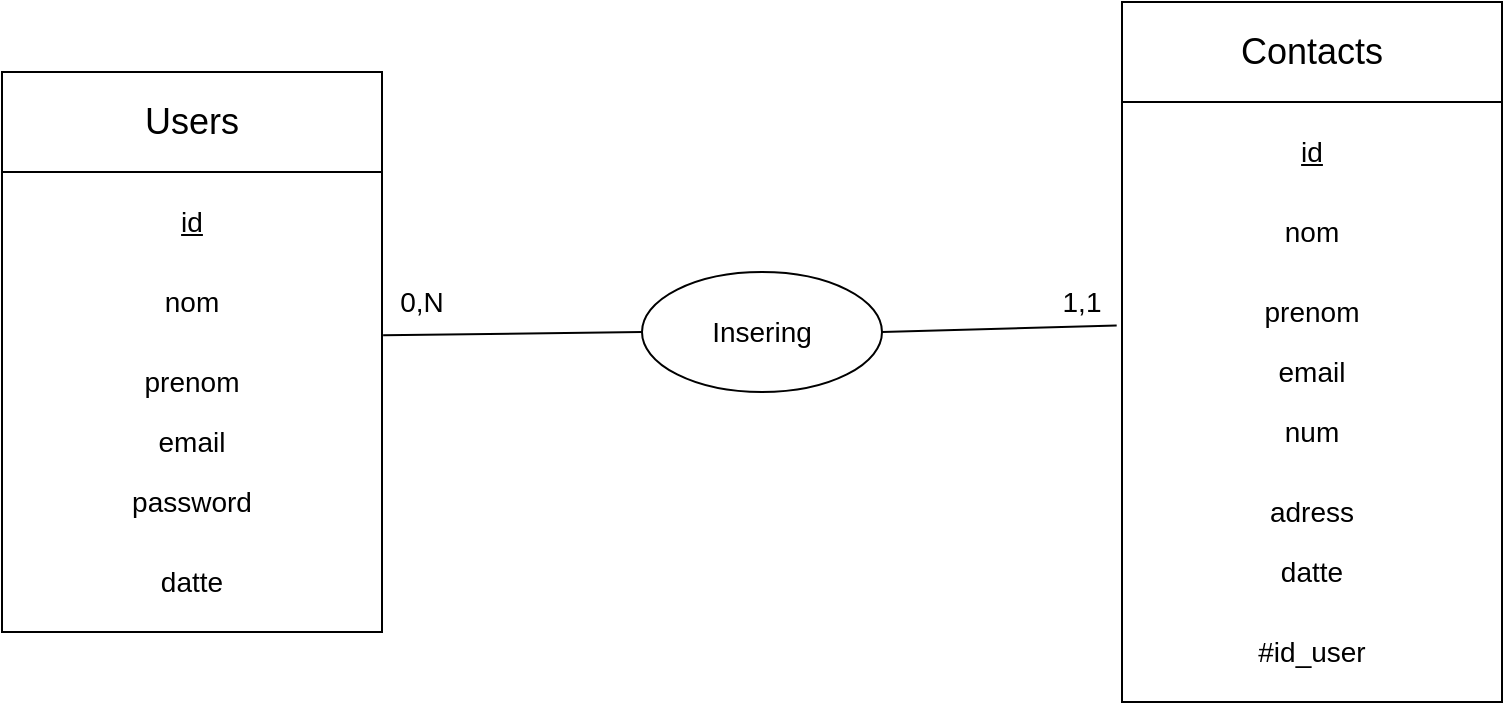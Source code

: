 <mxfile>
    <diagram id="IRUhA6n4_VNdJw2MIJAd" name="Page-1">
        <mxGraphModel dx="1053" dy="776" grid="1" gridSize="10" guides="1" tooltips="1" connect="1" arrows="1" fold="1" page="1" pageScale="1" pageWidth="850" pageHeight="1100" math="0" shadow="0">
            <root>
                <mxCell id="0"/>
                <mxCell id="1" parent="0"/>
                <mxCell id="25" value="" style="rounded=0;whiteSpace=wrap;html=1;" vertex="1" parent="1">
                    <mxGeometry x="100" y="160" width="190" height="280" as="geometry"/>
                </mxCell>
                <mxCell id="26" value="" style="endArrow=none;html=1;" edge="1" parent="1" target="25">
                    <mxGeometry width="50" height="50" relative="1" as="geometry">
                        <mxPoint x="100" y="210" as="sourcePoint"/>
                        <mxPoint x="200" y="210" as="targetPoint"/>
                        <Array as="points">
                            <mxPoint x="290" y="210"/>
                        </Array>
                    </mxGeometry>
                </mxCell>
                <mxCell id="27" value="&lt;font style=&quot;font-size: 18px;&quot;&gt;Users&lt;/font&gt;" style="text;html=1;strokeColor=none;fillColor=none;align=center;verticalAlign=middle;whiteSpace=wrap;rounded=0;" vertex="1" parent="1">
                    <mxGeometry x="125" y="160" width="140" height="50" as="geometry"/>
                </mxCell>
                <mxCell id="28" value="&lt;font style=&quot;font-size: 14px;&quot;&gt;&lt;u&gt;id&lt;/u&gt;&lt;/font&gt;" style="text;html=1;strokeColor=none;fillColor=none;align=center;verticalAlign=middle;whiteSpace=wrap;rounded=0;" vertex="1" parent="1">
                    <mxGeometry x="165" y="220" width="60" height="30" as="geometry"/>
                </mxCell>
                <mxCell id="29" value="&lt;font style=&quot;font-size: 14px;&quot;&gt;nom&lt;/font&gt;" style="text;html=1;strokeColor=none;fillColor=none;align=center;verticalAlign=middle;whiteSpace=wrap;rounded=0;" vertex="1" parent="1">
                    <mxGeometry x="165" y="260" width="60" height="30" as="geometry"/>
                </mxCell>
                <mxCell id="30" value="&lt;font style=&quot;font-size: 14px;&quot;&gt;prenom&lt;/font&gt;" style="text;html=1;strokeColor=none;fillColor=none;align=center;verticalAlign=middle;whiteSpace=wrap;rounded=0;" vertex="1" parent="1">
                    <mxGeometry x="165" y="300" width="60" height="30" as="geometry"/>
                </mxCell>
                <mxCell id="31" value="&lt;font style=&quot;font-size: 14px;&quot;&gt;email&lt;/font&gt;" style="text;html=1;strokeColor=none;fillColor=none;align=center;verticalAlign=middle;whiteSpace=wrap;rounded=0;" vertex="1" parent="1">
                    <mxGeometry x="165" y="330" width="60" height="30" as="geometry"/>
                </mxCell>
                <mxCell id="32" value="&lt;font style=&quot;font-size: 14px;&quot;&gt;password&lt;/font&gt;" style="text;html=1;strokeColor=none;fillColor=none;align=center;verticalAlign=middle;whiteSpace=wrap;rounded=0;" vertex="1" parent="1">
                    <mxGeometry x="165" y="360" width="60" height="30" as="geometry"/>
                </mxCell>
                <mxCell id="33" value="&lt;font style=&quot;font-size: 14px;&quot;&gt;datte&lt;/font&gt;" style="text;html=1;strokeColor=none;fillColor=none;align=center;verticalAlign=middle;whiteSpace=wrap;rounded=0;" vertex="1" parent="1">
                    <mxGeometry x="165" y="400" width="60" height="30" as="geometry"/>
                </mxCell>
                <mxCell id="36" value="" style="rounded=0;whiteSpace=wrap;html=1;" vertex="1" parent="1">
                    <mxGeometry x="660" y="125" width="190" height="350" as="geometry"/>
                </mxCell>
                <mxCell id="37" value="" style="endArrow=none;html=1;" edge="1" parent="1" target="36">
                    <mxGeometry width="50" height="50" relative="1" as="geometry">
                        <mxPoint x="660" y="175" as="sourcePoint"/>
                        <mxPoint x="760" y="175" as="targetPoint"/>
                        <Array as="points">
                            <mxPoint x="850" y="175"/>
                        </Array>
                    </mxGeometry>
                </mxCell>
                <mxCell id="38" value="&lt;font style=&quot;font-size: 18px;&quot;&gt;Contacts&lt;/font&gt;" style="text;html=1;strokeColor=none;fillColor=none;align=center;verticalAlign=middle;whiteSpace=wrap;rounded=0;" vertex="1" parent="1">
                    <mxGeometry x="685" y="125" width="140" height="50" as="geometry"/>
                </mxCell>
                <mxCell id="39" value="&lt;font style=&quot;font-size: 14px;&quot;&gt;&lt;u&gt;id&lt;/u&gt;&lt;/font&gt;" style="text;html=1;strokeColor=none;fillColor=none;align=center;verticalAlign=middle;whiteSpace=wrap;rounded=0;" vertex="1" parent="1">
                    <mxGeometry x="725" y="185" width="60" height="30" as="geometry"/>
                </mxCell>
                <mxCell id="40" value="&lt;font style=&quot;font-size: 14px;&quot;&gt;nom&lt;/font&gt;" style="text;html=1;strokeColor=none;fillColor=none;align=center;verticalAlign=middle;whiteSpace=wrap;rounded=0;" vertex="1" parent="1">
                    <mxGeometry x="725" y="225" width="60" height="30" as="geometry"/>
                </mxCell>
                <mxCell id="41" value="&lt;font style=&quot;font-size: 14px;&quot;&gt;prenom&lt;/font&gt;" style="text;html=1;strokeColor=none;fillColor=none;align=center;verticalAlign=middle;whiteSpace=wrap;rounded=0;" vertex="1" parent="1">
                    <mxGeometry x="725" y="265" width="60" height="30" as="geometry"/>
                </mxCell>
                <mxCell id="42" value="&lt;font style=&quot;font-size: 14px;&quot;&gt;email&lt;/font&gt;" style="text;html=1;strokeColor=none;fillColor=none;align=center;verticalAlign=middle;whiteSpace=wrap;rounded=0;" vertex="1" parent="1">
                    <mxGeometry x="725" y="295" width="60" height="30" as="geometry"/>
                </mxCell>
                <mxCell id="43" value="&lt;font style=&quot;font-size: 14px;&quot;&gt;num&lt;/font&gt;" style="text;html=1;strokeColor=none;fillColor=none;align=center;verticalAlign=middle;whiteSpace=wrap;rounded=0;" vertex="1" parent="1">
                    <mxGeometry x="725" y="325" width="60" height="30" as="geometry"/>
                </mxCell>
                <mxCell id="44" value="&lt;font style=&quot;font-size: 14px;&quot;&gt;adress&lt;/font&gt;" style="text;html=1;strokeColor=none;fillColor=none;align=center;verticalAlign=middle;whiteSpace=wrap;rounded=0;" vertex="1" parent="1">
                    <mxGeometry x="725" y="365" width="60" height="30" as="geometry"/>
                </mxCell>
                <mxCell id="45" value="&lt;font style=&quot;font-size: 14px;&quot;&gt;datte&lt;/font&gt;" style="text;html=1;strokeColor=none;fillColor=none;align=center;verticalAlign=middle;whiteSpace=wrap;rounded=0;" vertex="1" parent="1">
                    <mxGeometry x="725" y="395" width="60" height="30" as="geometry"/>
                </mxCell>
                <mxCell id="46" value="&lt;span style=&quot;font-size: 14px;&quot;&gt;#id_user&lt;/span&gt;" style="text;html=1;strokeColor=none;fillColor=none;align=center;verticalAlign=middle;whiteSpace=wrap;rounded=0;" vertex="1" parent="1">
                    <mxGeometry x="725" y="435" width="60" height="30" as="geometry"/>
                </mxCell>
                <mxCell id="47" value="" style="ellipse;whiteSpace=wrap;html=1;fontSize=14;" vertex="1" parent="1">
                    <mxGeometry x="420" y="260" width="120" height="60" as="geometry"/>
                </mxCell>
                <mxCell id="48" value="" style="endArrow=none;html=1;fontSize=14;exitX=1.003;exitY=0.47;exitDx=0;exitDy=0;entryX=0;entryY=0.5;entryDx=0;entryDy=0;exitPerimeter=0;" edge="1" parent="1" source="25" target="47">
                    <mxGeometry width="50" height="50" relative="1" as="geometry">
                        <mxPoint x="300" y="310" as="sourcePoint"/>
                        <mxPoint x="400" y="285" as="targetPoint"/>
                    </mxGeometry>
                </mxCell>
                <mxCell id="49" value="" style="endArrow=none;html=1;fontSize=14;exitX=1;exitY=0.5;exitDx=0;exitDy=0;entryX=-0.014;entryY=0.462;entryDx=0;entryDy=0;entryPerimeter=0;" edge="1" parent="1" source="47" target="36">
                    <mxGeometry width="50" height="50" relative="1" as="geometry">
                        <mxPoint x="570" y="315" as="sourcePoint"/>
                        <mxPoint x="620" y="265" as="targetPoint"/>
                    </mxGeometry>
                </mxCell>
                <mxCell id="50" value="0,N" style="text;html=1;strokeColor=none;fillColor=none;align=center;verticalAlign=middle;whiteSpace=wrap;rounded=0;fontSize=14;" vertex="1" parent="1">
                    <mxGeometry x="280" y="260" width="60" height="30" as="geometry"/>
                </mxCell>
                <mxCell id="51" value="1,1" style="text;html=1;strokeColor=none;fillColor=none;align=center;verticalAlign=middle;whiteSpace=wrap;rounded=0;fontSize=14;" vertex="1" parent="1">
                    <mxGeometry x="610" y="260" width="60" height="30" as="geometry"/>
                </mxCell>
                <mxCell id="52" value="Insering" style="text;html=1;strokeColor=none;fillColor=none;align=center;verticalAlign=middle;whiteSpace=wrap;rounded=0;fontSize=14;" vertex="1" parent="1">
                    <mxGeometry x="450" y="275" width="60" height="30" as="geometry"/>
                </mxCell>
            </root>
        </mxGraphModel>
    </diagram>
</mxfile>